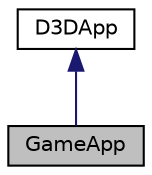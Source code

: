 digraph "GameApp"
{
 // LATEX_PDF_SIZE
  edge [fontname="Helvetica",fontsize="10",labelfontname="Helvetica",labelfontsize="10"];
  node [fontname="Helvetica",fontsize="10",shape=record];
  Node1 [label="GameApp",height=0.2,width=0.4,color="black", fillcolor="grey75", style="filled", fontcolor="black",tooltip="the illustration of GameApp class The subclass of D3DApp. This is the main part of the game circle."];
  Node2 -> Node1 [dir="back",color="midnightblue",fontsize="10",style="solid",fontname="Helvetica"];
  Node2 [label="D3DApp",height=0.2,width=0.4,color="black", fillcolor="white", style="filled",URL="$class_d3_d_app.html",tooltip="the illustration of D3DApp class The basic class for init the window and init the directx9."];
}
